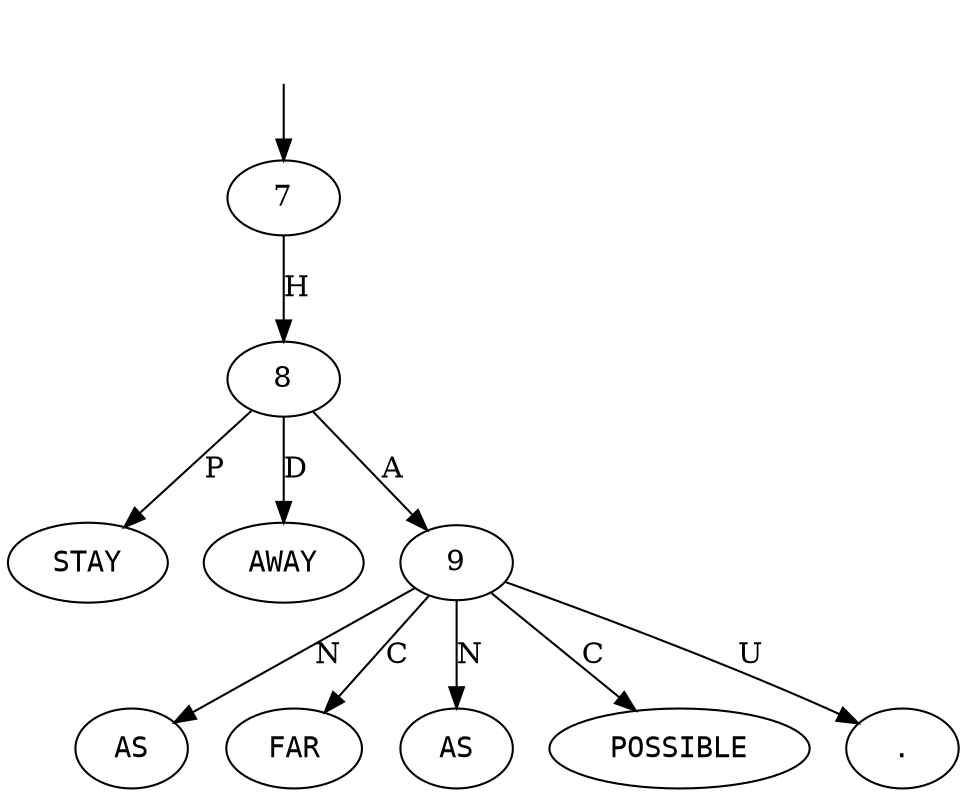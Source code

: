 digraph "349020-0012" {
  top [ style=invis ];
  top -> 7;
  0 [ shape=oval, label=<<table align="center" border="0" cellspacing="0"><tr><td colspan="2"><font face="Courier">STAY</font></td></tr></table>> ];
  1 [ shape=oval, label=<<table align="center" border="0" cellspacing="0"><tr><td colspan="2"><font face="Courier">AWAY</font></td></tr></table>> ];
  2 [ shape=oval, label=<<table align="center" border="0" cellspacing="0"><tr><td colspan="2"><font face="Courier">AS</font></td></tr></table>> ];
  3 [ shape=oval, label=<<table align="center" border="0" cellspacing="0"><tr><td colspan="2"><font face="Courier">FAR</font></td></tr></table>> ];
  4 [ shape=oval, label=<<table align="center" border="0" cellspacing="0"><tr><td colspan="2"><font face="Courier">AS</font></td></tr></table>> ];
  5 [ shape=oval, label=<<table align="center" border="0" cellspacing="0"><tr><td colspan="2"><font face="Courier">POSSIBLE</font></td></tr></table>> ];
  6 [ shape=oval, label=<<table align="center" border="0" cellspacing="0"><tr><td colspan="2"><font face="Courier">.</font></td></tr></table>> ];
  7 -> 8 [ label="H" ];
  8 -> 1 [ label="D" ];
  8 -> 0 [ label="P" ];
  8 -> 9 [ label="A" ];
  9 -> 5 [ label="C" ];
  9 -> 6 [ label="U" ];
  9 -> 3 [ label="C" ];
  9 -> 4 [ label="N" ];
  9 -> 2 [ label="N" ];
}


